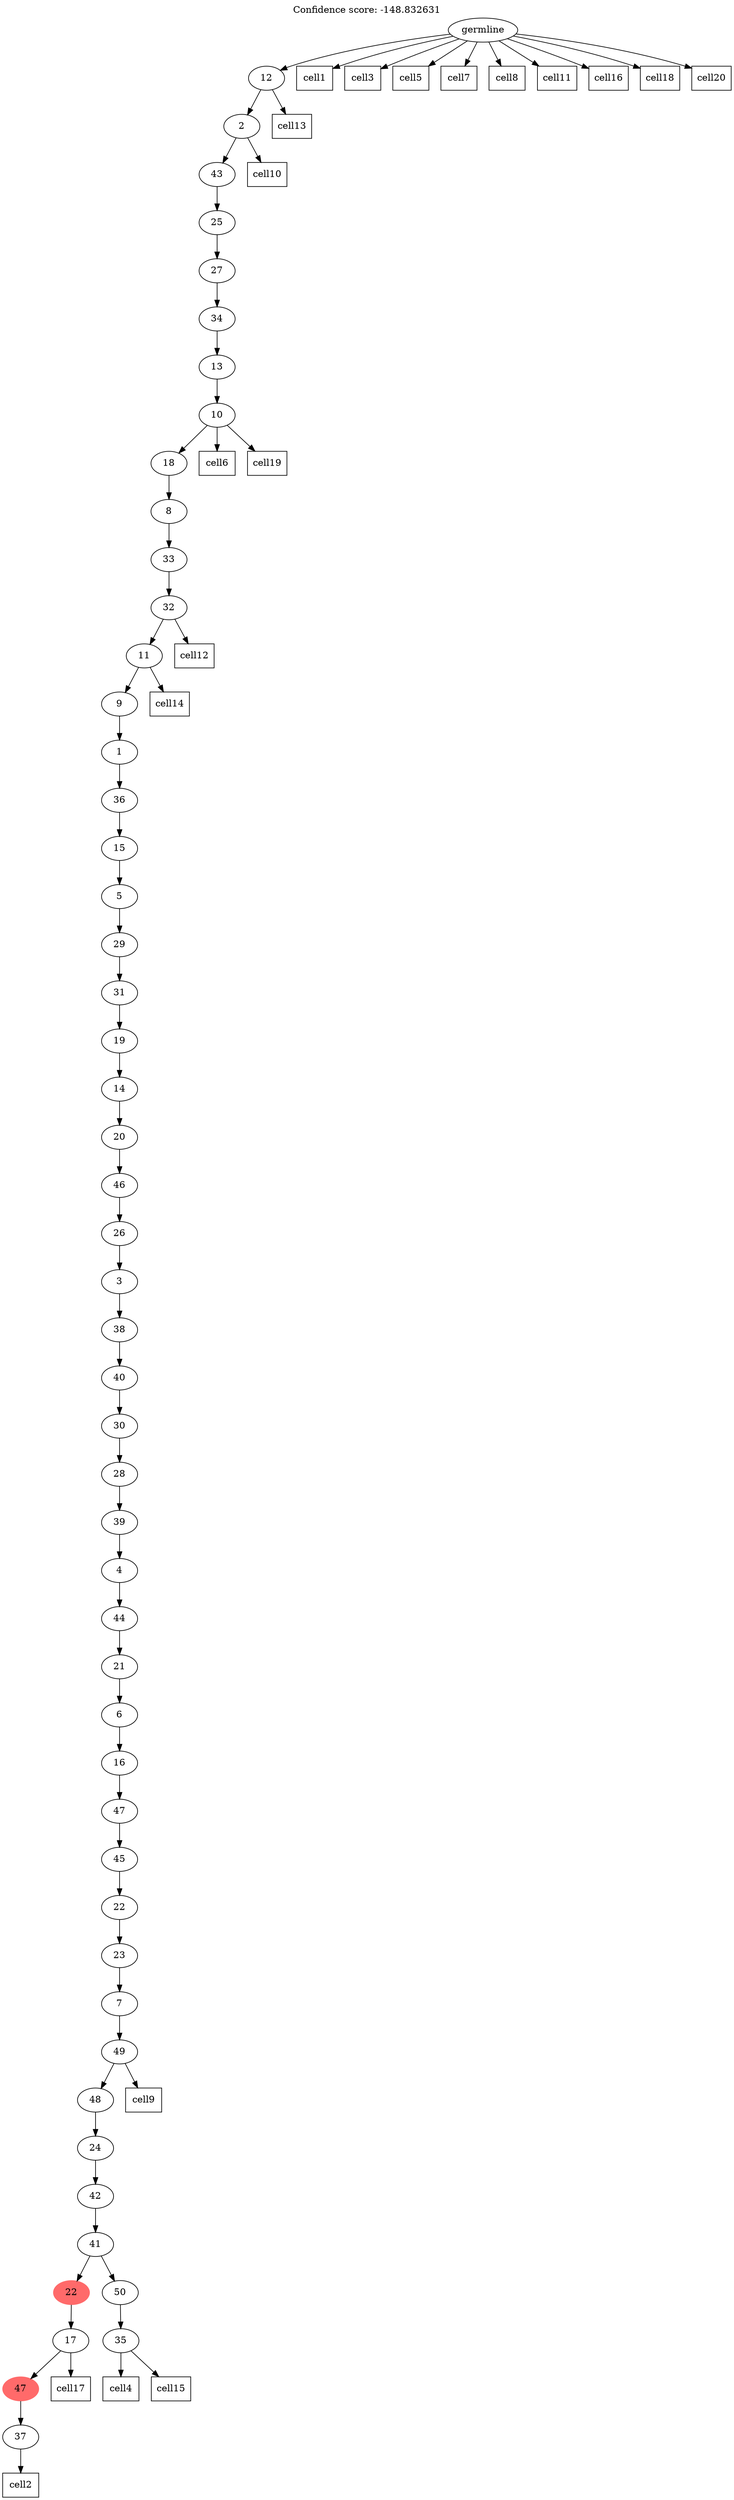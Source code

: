 digraph g {
	"51" -> "52";
	"52" [label="37"];
	"50" -> "51";
	"51" [color=indianred1, style=filled, label="47"];
	"49" -> "50";
	"50" [label="17"];
	"47" -> "48";
	"48" [label="35"];
	"46" -> "47";
	"47" [label="50"];
	"46" -> "49";
	"49" [color=indianred1, style=filled, label="22"];
	"45" -> "46";
	"46" [label="41"];
	"44" -> "45";
	"45" [label="42"];
	"43" -> "44";
	"44" [label="24"];
	"42" -> "43";
	"43" [label="48"];
	"41" -> "42";
	"42" [label="49"];
	"40" -> "41";
	"41" [label="7"];
	"39" -> "40";
	"40" [label="23"];
	"38" -> "39";
	"39" [label="22"];
	"37" -> "38";
	"38" [label="45"];
	"36" -> "37";
	"37" [label="47"];
	"35" -> "36";
	"36" [label="16"];
	"34" -> "35";
	"35" [label="6"];
	"33" -> "34";
	"34" [label="21"];
	"32" -> "33";
	"33" [label="44"];
	"31" -> "32";
	"32" [label="4"];
	"30" -> "31";
	"31" [label="39"];
	"29" -> "30";
	"30" [label="28"];
	"28" -> "29";
	"29" [label="30"];
	"27" -> "28";
	"28" [label="40"];
	"26" -> "27";
	"27" [label="38"];
	"25" -> "26";
	"26" [label="3"];
	"24" -> "25";
	"25" [label="26"];
	"23" -> "24";
	"24" [label="46"];
	"22" -> "23";
	"23" [label="20"];
	"21" -> "22";
	"22" [label="14"];
	"20" -> "21";
	"21" [label="19"];
	"19" -> "20";
	"20" [label="31"];
	"18" -> "19";
	"19" [label="29"];
	"17" -> "18";
	"18" [label="5"];
	"16" -> "17";
	"17" [label="15"];
	"15" -> "16";
	"16" [label="36"];
	"14" -> "15";
	"15" [label="1"];
	"13" -> "14";
	"14" [label="9"];
	"12" -> "13";
	"13" [label="11"];
	"11" -> "12";
	"12" [label="32"];
	"10" -> "11";
	"11" [label="33"];
	"9" -> "10";
	"10" [label="8"];
	"8" -> "9";
	"9" [label="18"];
	"7" -> "8";
	"8" [label="10"];
	"6" -> "7";
	"7" [label="13"];
	"5" -> "6";
	"6" [label="34"];
	"4" -> "5";
	"5" [label="27"];
	"3" -> "4";
	"4" [label="25"];
	"2" -> "3";
	"3" [label="43"];
	"1" -> "2";
	"2" [label="2"];
	"0" -> "1";
	"1" [label="12"];
	"0" [label="germline"];
	"0" -> "cell1";
	"cell1" [shape=box];
	"52" -> "cell2";
	"cell2" [shape=box];
	"0" -> "cell3";
	"cell3" [shape=box];
	"48" -> "cell4";
	"cell4" [shape=box];
	"0" -> "cell5";
	"cell5" [shape=box];
	"8" -> "cell6";
	"cell6" [shape=box];
	"0" -> "cell7";
	"cell7" [shape=box];
	"0" -> "cell8";
	"cell8" [shape=box];
	"42" -> "cell9";
	"cell9" [shape=box];
	"2" -> "cell10";
	"cell10" [shape=box];
	"0" -> "cell11";
	"cell11" [shape=box];
	"12" -> "cell12";
	"cell12" [shape=box];
	"1" -> "cell13";
	"cell13" [shape=box];
	"13" -> "cell14";
	"cell14" [shape=box];
	"48" -> "cell15";
	"cell15" [shape=box];
	"0" -> "cell16";
	"cell16" [shape=box];
	"50" -> "cell17";
	"cell17" [shape=box];
	"0" -> "cell18";
	"cell18" [shape=box];
	"8" -> "cell19";
	"cell19" [shape=box];
	"0" -> "cell20";
	"cell20" [shape=box];
	labelloc="t";
	label="Confidence score: -148.832631";
}
